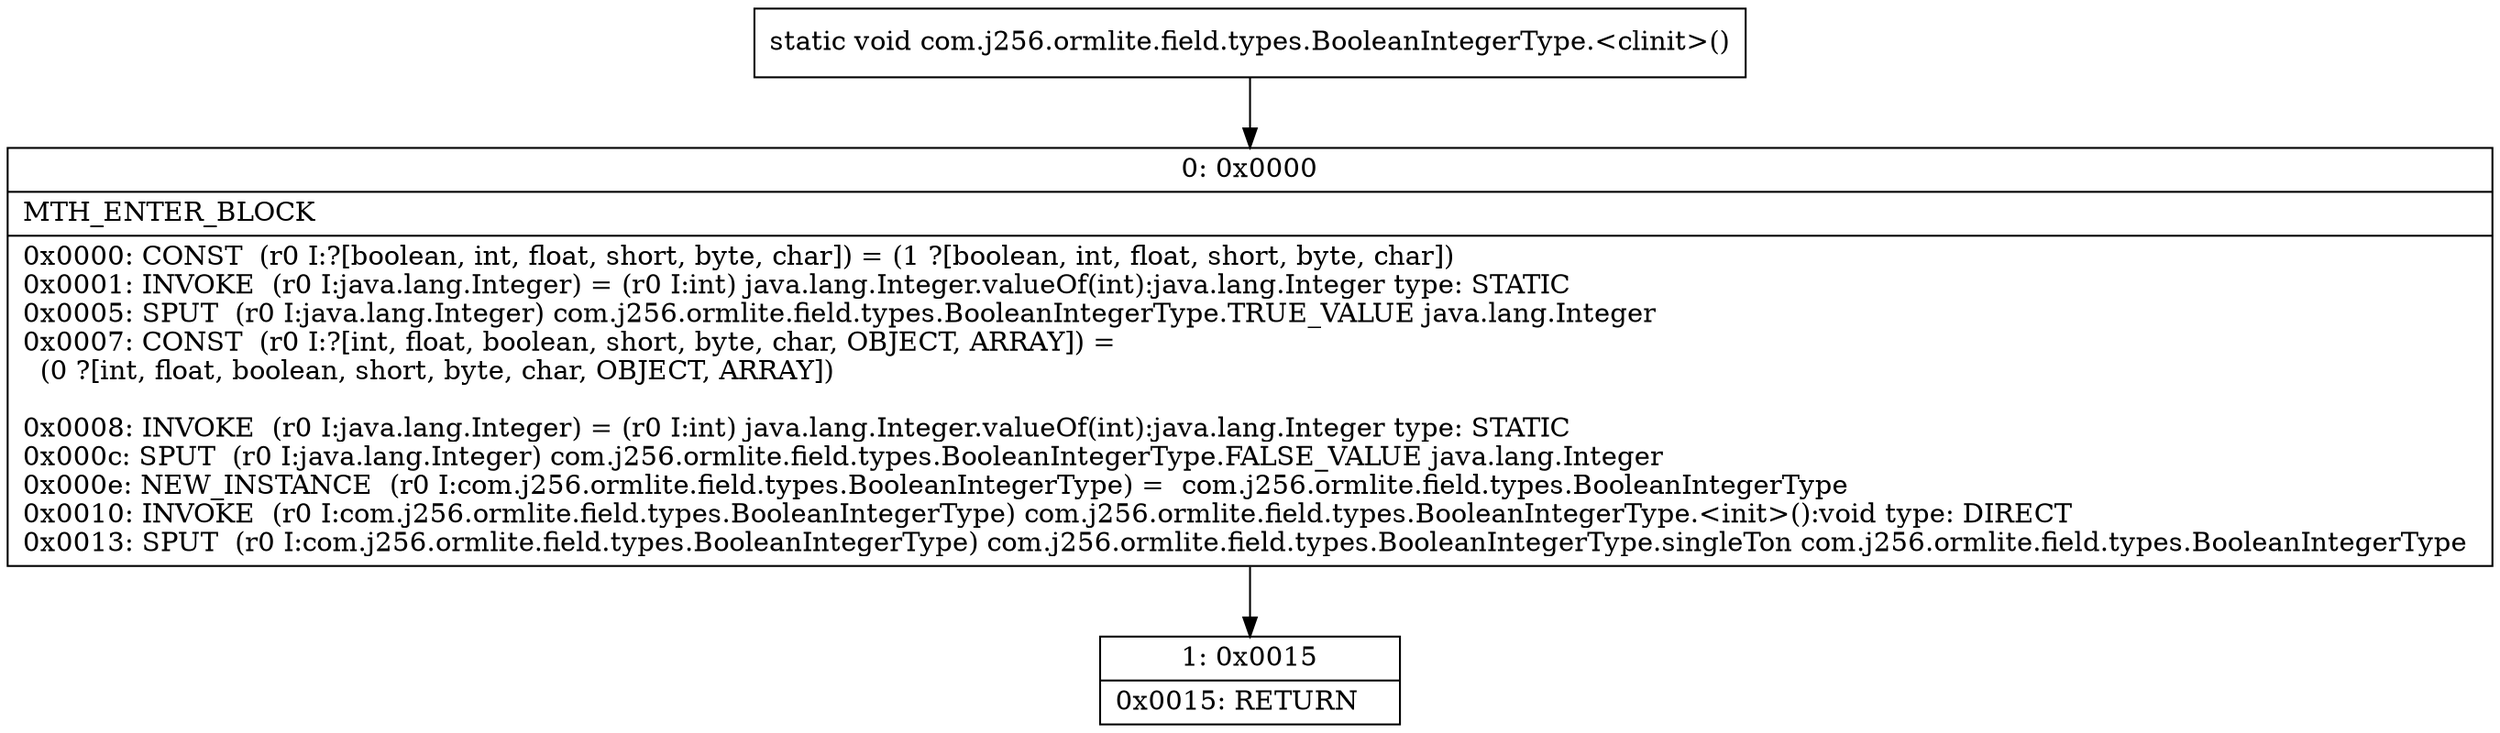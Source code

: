 digraph "CFG forcom.j256.ormlite.field.types.BooleanIntegerType.\<clinit\>()V" {
Node_0 [shape=record,label="{0\:\ 0x0000|MTH_ENTER_BLOCK\l|0x0000: CONST  (r0 I:?[boolean, int, float, short, byte, char]) = (1 ?[boolean, int, float, short, byte, char]) \l0x0001: INVOKE  (r0 I:java.lang.Integer) = (r0 I:int) java.lang.Integer.valueOf(int):java.lang.Integer type: STATIC \l0x0005: SPUT  (r0 I:java.lang.Integer) com.j256.ormlite.field.types.BooleanIntegerType.TRUE_VALUE java.lang.Integer \l0x0007: CONST  (r0 I:?[int, float, boolean, short, byte, char, OBJECT, ARRAY]) = \l  (0 ?[int, float, boolean, short, byte, char, OBJECT, ARRAY])\l \l0x0008: INVOKE  (r0 I:java.lang.Integer) = (r0 I:int) java.lang.Integer.valueOf(int):java.lang.Integer type: STATIC \l0x000c: SPUT  (r0 I:java.lang.Integer) com.j256.ormlite.field.types.BooleanIntegerType.FALSE_VALUE java.lang.Integer \l0x000e: NEW_INSTANCE  (r0 I:com.j256.ormlite.field.types.BooleanIntegerType) =  com.j256.ormlite.field.types.BooleanIntegerType \l0x0010: INVOKE  (r0 I:com.j256.ormlite.field.types.BooleanIntegerType) com.j256.ormlite.field.types.BooleanIntegerType.\<init\>():void type: DIRECT \l0x0013: SPUT  (r0 I:com.j256.ormlite.field.types.BooleanIntegerType) com.j256.ormlite.field.types.BooleanIntegerType.singleTon com.j256.ormlite.field.types.BooleanIntegerType \l}"];
Node_1 [shape=record,label="{1\:\ 0x0015|0x0015: RETURN   \l}"];
MethodNode[shape=record,label="{static void com.j256.ormlite.field.types.BooleanIntegerType.\<clinit\>() }"];
MethodNode -> Node_0;
Node_0 -> Node_1;
}

